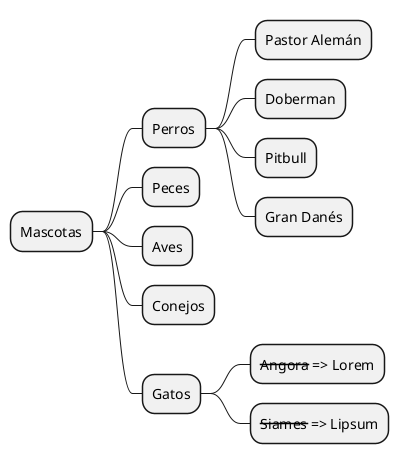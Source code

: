 @startmindmap
* Mascotas
** Perros
*** Pastor Alemán
*** Doberman
*** Pitbull
*** Gran Danés
** Peces
** Aves
** Conejos
** Gatos
*** <s>Angora</s> => Lorem
*** <s>Siames</s> => Lipsum
@endmindmap